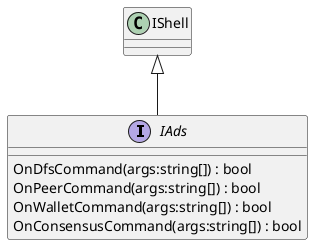 @startuml
interface IAds {
    OnDfsCommand(args:string[]) : bool
    OnPeerCommand(args:string[]) : bool
    OnWalletCommand(args:string[]) : bool
    OnConsensusCommand(args:string[]) : bool
}
IShell <|-- IAds
@enduml
